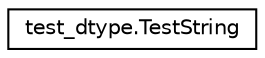 digraph "Graphical Class Hierarchy"
{
 // LATEX_PDF_SIZE
  edge [fontname="Helvetica",fontsize="10",labelfontname="Helvetica",labelfontsize="10"];
  node [fontname="Helvetica",fontsize="10",shape=record];
  rankdir="LR";
  Node0 [label="test_dtype.TestString",height=0.2,width=0.4,color="black", fillcolor="white", style="filled",URL="$classtest__dtype_1_1TestString.html",tooltip=" "];
}
